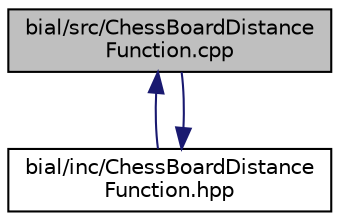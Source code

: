 digraph "bial/src/ChessBoardDistanceFunction.cpp"
{
  edge [fontname="Helvetica",fontsize="10",labelfontname="Helvetica",labelfontsize="10"];
  node [fontname="Helvetica",fontsize="10",shape=record];
  Node1 [label="bial/src/ChessBoardDistance\lFunction.cpp",height=0.2,width=0.4,color="black", fillcolor="grey75", style="filled", fontcolor="black"];
  Node1 -> Node2 [dir="back",color="midnightblue",fontsize="10",style="solid",fontname="Helvetica"];
  Node2 [label="bial/inc/ChessBoardDistance\lFunction.hpp",height=0.2,width=0.4,color="black", fillcolor="white", style="filled",URL="$_chess_board_distance_function_8hpp.html"];
  Node2 -> Node1 [dir="back",color="midnightblue",fontsize="10",style="solid",fontname="Helvetica"];
}
